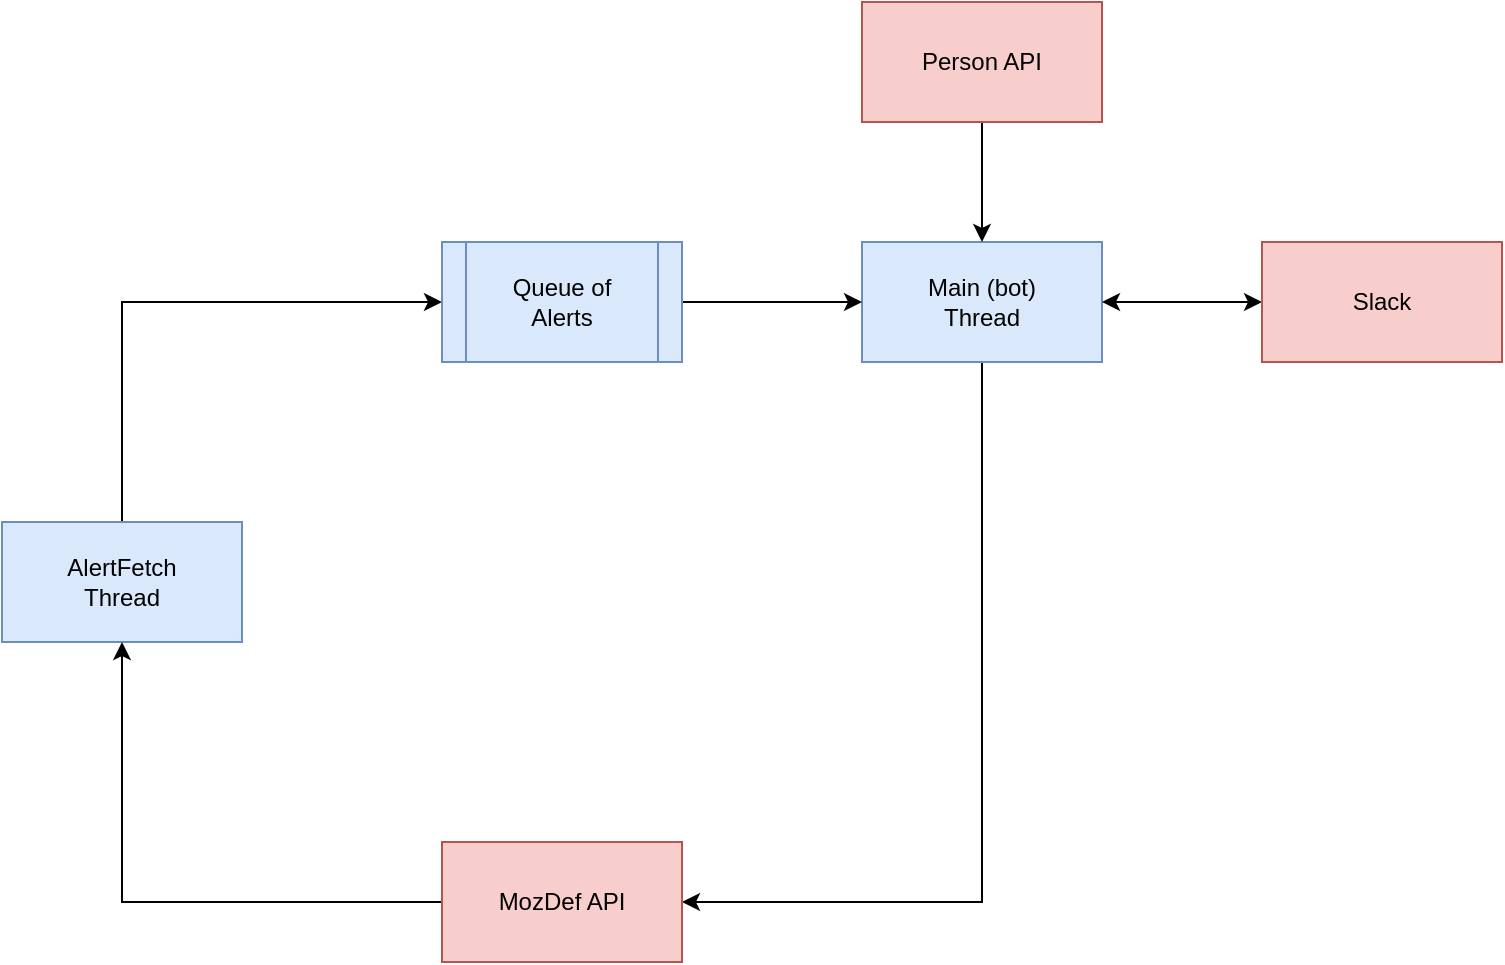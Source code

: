 <mxfile version="11.2.8" type="device" pages="1"><diagram id="Z8QIblt9Lec6BijHuryi" name="Page-1"><mxGraphModel dx="911" dy="697" grid="1" gridSize="10" guides="1" tooltips="1" connect="1" arrows="1" fold="1" page="1" pageScale="1" pageWidth="850" pageHeight="1100" math="0" shadow="0"><root><mxCell id="0"/><mxCell id="1" parent="0"/><mxCell id="3EOPmUosLLrpyn-u7bZ1-8" style="edgeStyle=orthogonalEdgeStyle;rounded=0;orthogonalLoop=1;jettySize=auto;html=1;exitX=0.5;exitY=0;exitDx=0;exitDy=0;entryX=0;entryY=0.5;entryDx=0;entryDy=0;" edge="1" parent="1" source="3EOPmUosLLrpyn-u7bZ1-1" target="3EOPmUosLLrpyn-u7bZ1-3"><mxGeometry relative="1" as="geometry"/></mxCell><mxCell id="3EOPmUosLLrpyn-u7bZ1-1" value="AlertFetch&lt;br&gt;Thread" style="rounded=0;whiteSpace=wrap;html=1;fillColor=#dae8fc;strokeColor=#6c8ebf;" vertex="1" parent="1"><mxGeometry x="50" y="360" width="120" height="60" as="geometry"/></mxCell><mxCell id="3EOPmUosLLrpyn-u7bZ1-12" style="edgeStyle=orthogonalEdgeStyle;rounded=0;orthogonalLoop=1;jettySize=auto;html=1;exitX=0.5;exitY=1;exitDx=0;exitDy=0;entryX=1;entryY=0.5;entryDx=0;entryDy=0;startArrow=none;startFill=0;" edge="1" parent="1" source="3EOPmUosLLrpyn-u7bZ1-2" target="3EOPmUosLLrpyn-u7bZ1-4"><mxGeometry relative="1" as="geometry"/></mxCell><mxCell id="3EOPmUosLLrpyn-u7bZ1-2" value="Main (bot)&lt;br&gt;Thread" style="rounded=0;whiteSpace=wrap;html=1;fillColor=#dae8fc;strokeColor=#6c8ebf;" vertex="1" parent="1"><mxGeometry x="480" y="220" width="120" height="60" as="geometry"/></mxCell><mxCell id="3EOPmUosLLrpyn-u7bZ1-9" style="edgeStyle=orthogonalEdgeStyle;rounded=0;orthogonalLoop=1;jettySize=auto;html=1;exitX=1;exitY=0.5;exitDx=0;exitDy=0;entryX=0;entryY=0.5;entryDx=0;entryDy=0;" edge="1" parent="1" source="3EOPmUosLLrpyn-u7bZ1-3" target="3EOPmUosLLrpyn-u7bZ1-2"><mxGeometry relative="1" as="geometry"/></mxCell><mxCell id="3EOPmUosLLrpyn-u7bZ1-3" value="Queue of&lt;br&gt;Alerts" style="shape=process;whiteSpace=wrap;html=1;backgroundOutline=1;fillColor=#dae8fc;strokeColor=#6c8ebf;" vertex="1" parent="1"><mxGeometry x="270" y="220" width="120" height="60" as="geometry"/></mxCell><mxCell id="3EOPmUosLLrpyn-u7bZ1-7" style="edgeStyle=orthogonalEdgeStyle;rounded=0;orthogonalLoop=1;jettySize=auto;html=1;exitX=0;exitY=0.5;exitDx=0;exitDy=0;entryX=0.5;entryY=1;entryDx=0;entryDy=0;" edge="1" parent="1" source="3EOPmUosLLrpyn-u7bZ1-4" target="3EOPmUosLLrpyn-u7bZ1-1"><mxGeometry relative="1" as="geometry"/></mxCell><mxCell id="3EOPmUosLLrpyn-u7bZ1-4" value="MozDef API" style="rounded=0;whiteSpace=wrap;html=1;fillColor=#f8cecc;strokeColor=#b85450;" vertex="1" parent="1"><mxGeometry x="270" y="520" width="120" height="60" as="geometry"/></mxCell><mxCell id="3EOPmUosLLrpyn-u7bZ1-10" style="edgeStyle=orthogonalEdgeStyle;rounded=0;orthogonalLoop=1;jettySize=auto;html=1;exitX=0.5;exitY=1;exitDx=0;exitDy=0;entryX=0.5;entryY=0;entryDx=0;entryDy=0;" edge="1" parent="1" source="3EOPmUosLLrpyn-u7bZ1-5" target="3EOPmUosLLrpyn-u7bZ1-2"><mxGeometry relative="1" as="geometry"><mxPoint x="540" y="330" as="targetPoint"/></mxGeometry></mxCell><mxCell id="3EOPmUosLLrpyn-u7bZ1-5" value="Person API" style="rounded=0;whiteSpace=wrap;html=1;fillColor=#f8cecc;strokeColor=#b85450;" vertex="1" parent="1"><mxGeometry x="480" y="100" width="120" height="60" as="geometry"/></mxCell><mxCell id="3EOPmUosLLrpyn-u7bZ1-13" style="edgeStyle=orthogonalEdgeStyle;rounded=0;orthogonalLoop=1;jettySize=auto;html=1;exitX=0;exitY=0.5;exitDx=0;exitDy=0;startArrow=classic;startFill=1;" edge="1" parent="1" source="3EOPmUosLLrpyn-u7bZ1-6" target="3EOPmUosLLrpyn-u7bZ1-2"><mxGeometry relative="1" as="geometry"/></mxCell><mxCell id="3EOPmUosLLrpyn-u7bZ1-6" value="Slack" style="rounded=0;whiteSpace=wrap;html=1;fillColor=#f8cecc;strokeColor=#b85450;" vertex="1" parent="1"><mxGeometry x="680" y="220" width="120" height="60" as="geometry"/></mxCell></root></mxGraphModel></diagram></mxfile>